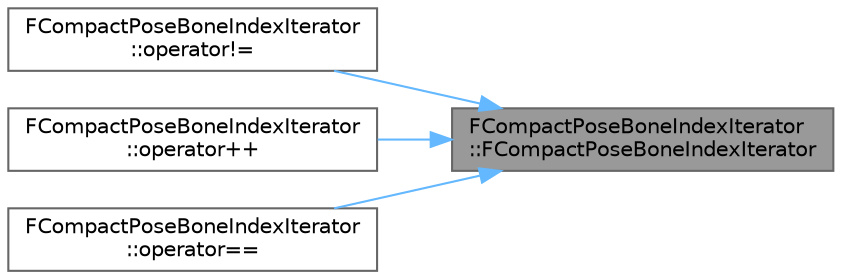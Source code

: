 digraph "FCompactPoseBoneIndexIterator::FCompactPoseBoneIndexIterator"
{
 // INTERACTIVE_SVG=YES
 // LATEX_PDF_SIZE
  bgcolor="transparent";
  edge [fontname=Helvetica,fontsize=10,labelfontname=Helvetica,labelfontsize=10];
  node [fontname=Helvetica,fontsize=10,shape=box,height=0.2,width=0.4];
  rankdir="RL";
  Node1 [id="Node000001",label="FCompactPoseBoneIndexIterator\l::FCompactPoseBoneIndexIterator",height=0.2,width=0.4,color="gray40", fillcolor="grey60", style="filled", fontcolor="black",tooltip=" "];
  Node1 -> Node2 [id="edge1_Node000001_Node000002",dir="back",color="steelblue1",style="solid",tooltip=" "];
  Node2 [id="Node000002",label="FCompactPoseBoneIndexIterator\l::operator!=",height=0.2,width=0.4,color="grey40", fillcolor="white", style="filled",URL="$d1/d91/structFCompactPoseBoneIndexIterator.html#afaa9dfa110939ca27f3a6b09e48e4c42",tooltip=" "];
  Node1 -> Node3 [id="edge2_Node000001_Node000003",dir="back",color="steelblue1",style="solid",tooltip=" "];
  Node3 [id="Node000003",label="FCompactPoseBoneIndexIterator\l::operator++",height=0.2,width=0.4,color="grey40", fillcolor="white", style="filled",URL="$d1/d91/structFCompactPoseBoneIndexIterator.html#ae56393fc03d7ddcb060f09449e33fc40",tooltip=" "];
  Node1 -> Node4 [id="edge3_Node000001_Node000004",dir="back",color="steelblue1",style="solid",tooltip=" "];
  Node4 [id="Node000004",label="FCompactPoseBoneIndexIterator\l::operator==",height=0.2,width=0.4,color="grey40", fillcolor="white", style="filled",URL="$d1/d91/structFCompactPoseBoneIndexIterator.html#a09096e2b2c3f4c90738e2e30e53c1b77",tooltip=" "];
}
